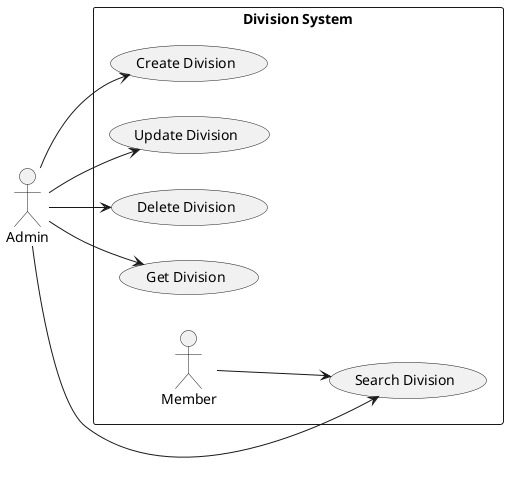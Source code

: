 @startuml DivisionSubSystem

left to right direction

skinparam Monochrome true
skinparam Shadowing false
skinparam packageStyle rectangle

actor Admin

rectangle "Division System" {
    Admin --> (Create Division)
    Admin --> (Update Division)
    Admin --> (Delete Division)
    Admin --> (Get Division)
    Admin --> (Search Division)

    Member --> (Search Division)
}

@enduml